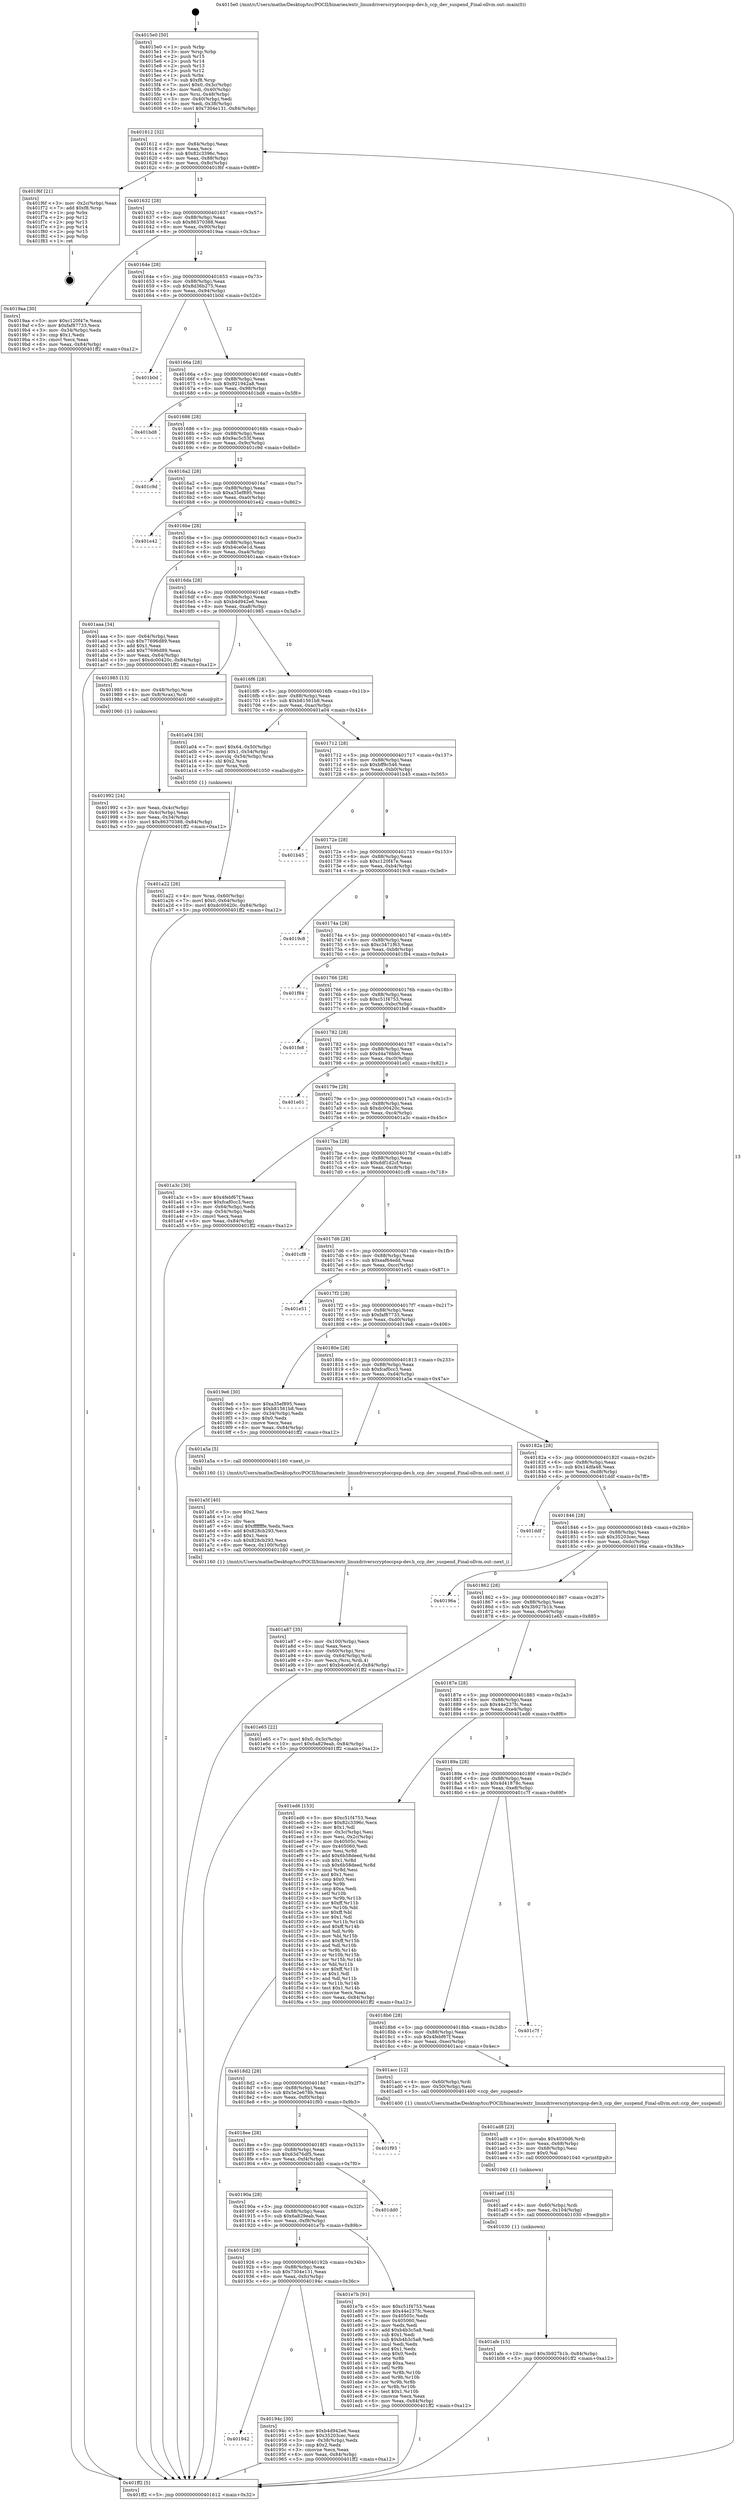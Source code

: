 digraph "0x4015e0" {
  label = "0x4015e0 (/mnt/c/Users/mathe/Desktop/tcc/POCII/binaries/extr_linuxdriverscryptoccpsp-dev.h_ccp_dev_suspend_Final-ollvm.out::main(0))"
  labelloc = "t"
  node[shape=record]

  Entry [label="",width=0.3,height=0.3,shape=circle,fillcolor=black,style=filled]
  "0x401612" [label="{
     0x401612 [32]\l
     | [instrs]\l
     &nbsp;&nbsp;0x401612 \<+6\>: mov -0x84(%rbp),%eax\l
     &nbsp;&nbsp;0x401618 \<+2\>: mov %eax,%ecx\l
     &nbsp;&nbsp;0x40161a \<+6\>: sub $0x82c3396c,%ecx\l
     &nbsp;&nbsp;0x401620 \<+6\>: mov %eax,-0x88(%rbp)\l
     &nbsp;&nbsp;0x401626 \<+6\>: mov %ecx,-0x8c(%rbp)\l
     &nbsp;&nbsp;0x40162c \<+6\>: je 0000000000401f6f \<main+0x98f\>\l
  }"]
  "0x401f6f" [label="{
     0x401f6f [21]\l
     | [instrs]\l
     &nbsp;&nbsp;0x401f6f \<+3\>: mov -0x2c(%rbp),%eax\l
     &nbsp;&nbsp;0x401f72 \<+7\>: add $0xf8,%rsp\l
     &nbsp;&nbsp;0x401f79 \<+1\>: pop %rbx\l
     &nbsp;&nbsp;0x401f7a \<+2\>: pop %r12\l
     &nbsp;&nbsp;0x401f7c \<+2\>: pop %r13\l
     &nbsp;&nbsp;0x401f7e \<+2\>: pop %r14\l
     &nbsp;&nbsp;0x401f80 \<+2\>: pop %r15\l
     &nbsp;&nbsp;0x401f82 \<+1\>: pop %rbp\l
     &nbsp;&nbsp;0x401f83 \<+1\>: ret\l
  }"]
  "0x401632" [label="{
     0x401632 [28]\l
     | [instrs]\l
     &nbsp;&nbsp;0x401632 \<+5\>: jmp 0000000000401637 \<main+0x57\>\l
     &nbsp;&nbsp;0x401637 \<+6\>: mov -0x88(%rbp),%eax\l
     &nbsp;&nbsp;0x40163d \<+5\>: sub $0x86370388,%eax\l
     &nbsp;&nbsp;0x401642 \<+6\>: mov %eax,-0x90(%rbp)\l
     &nbsp;&nbsp;0x401648 \<+6\>: je 00000000004019aa \<main+0x3ca\>\l
  }"]
  Exit [label="",width=0.3,height=0.3,shape=circle,fillcolor=black,style=filled,peripheries=2]
  "0x4019aa" [label="{
     0x4019aa [30]\l
     | [instrs]\l
     &nbsp;&nbsp;0x4019aa \<+5\>: mov $0xc120f47e,%eax\l
     &nbsp;&nbsp;0x4019af \<+5\>: mov $0xfaf87733,%ecx\l
     &nbsp;&nbsp;0x4019b4 \<+3\>: mov -0x34(%rbp),%edx\l
     &nbsp;&nbsp;0x4019b7 \<+3\>: cmp $0x1,%edx\l
     &nbsp;&nbsp;0x4019ba \<+3\>: cmovl %ecx,%eax\l
     &nbsp;&nbsp;0x4019bd \<+6\>: mov %eax,-0x84(%rbp)\l
     &nbsp;&nbsp;0x4019c3 \<+5\>: jmp 0000000000401ff2 \<main+0xa12\>\l
  }"]
  "0x40164e" [label="{
     0x40164e [28]\l
     | [instrs]\l
     &nbsp;&nbsp;0x40164e \<+5\>: jmp 0000000000401653 \<main+0x73\>\l
     &nbsp;&nbsp;0x401653 \<+6\>: mov -0x88(%rbp),%eax\l
     &nbsp;&nbsp;0x401659 \<+5\>: sub $0x8d36b275,%eax\l
     &nbsp;&nbsp;0x40165e \<+6\>: mov %eax,-0x94(%rbp)\l
     &nbsp;&nbsp;0x401664 \<+6\>: je 0000000000401b0d \<main+0x52d\>\l
  }"]
  "0x401afe" [label="{
     0x401afe [15]\l
     | [instrs]\l
     &nbsp;&nbsp;0x401afe \<+10\>: movl $0x3b927b1b,-0x84(%rbp)\l
     &nbsp;&nbsp;0x401b08 \<+5\>: jmp 0000000000401ff2 \<main+0xa12\>\l
  }"]
  "0x401b0d" [label="{
     0x401b0d\l
  }", style=dashed]
  "0x40166a" [label="{
     0x40166a [28]\l
     | [instrs]\l
     &nbsp;&nbsp;0x40166a \<+5\>: jmp 000000000040166f \<main+0x8f\>\l
     &nbsp;&nbsp;0x40166f \<+6\>: mov -0x88(%rbp),%eax\l
     &nbsp;&nbsp;0x401675 \<+5\>: sub $0x921942a8,%eax\l
     &nbsp;&nbsp;0x40167a \<+6\>: mov %eax,-0x98(%rbp)\l
     &nbsp;&nbsp;0x401680 \<+6\>: je 0000000000401bd8 \<main+0x5f8\>\l
  }"]
  "0x401aef" [label="{
     0x401aef [15]\l
     | [instrs]\l
     &nbsp;&nbsp;0x401aef \<+4\>: mov -0x60(%rbp),%rdi\l
     &nbsp;&nbsp;0x401af3 \<+6\>: mov %eax,-0x104(%rbp)\l
     &nbsp;&nbsp;0x401af9 \<+5\>: call 0000000000401030 \<free@plt\>\l
     | [calls]\l
     &nbsp;&nbsp;0x401030 \{1\} (unknown)\l
  }"]
  "0x401bd8" [label="{
     0x401bd8\l
  }", style=dashed]
  "0x401686" [label="{
     0x401686 [28]\l
     | [instrs]\l
     &nbsp;&nbsp;0x401686 \<+5\>: jmp 000000000040168b \<main+0xab\>\l
     &nbsp;&nbsp;0x40168b \<+6\>: mov -0x88(%rbp),%eax\l
     &nbsp;&nbsp;0x401691 \<+5\>: sub $0x9ac5c53f,%eax\l
     &nbsp;&nbsp;0x401696 \<+6\>: mov %eax,-0x9c(%rbp)\l
     &nbsp;&nbsp;0x40169c \<+6\>: je 0000000000401c9d \<main+0x6bd\>\l
  }"]
  "0x401ad8" [label="{
     0x401ad8 [23]\l
     | [instrs]\l
     &nbsp;&nbsp;0x401ad8 \<+10\>: movabs $0x4030d6,%rdi\l
     &nbsp;&nbsp;0x401ae2 \<+3\>: mov %eax,-0x68(%rbp)\l
     &nbsp;&nbsp;0x401ae5 \<+3\>: mov -0x68(%rbp),%esi\l
     &nbsp;&nbsp;0x401ae8 \<+2\>: mov $0x0,%al\l
     &nbsp;&nbsp;0x401aea \<+5\>: call 0000000000401040 \<printf@plt\>\l
     | [calls]\l
     &nbsp;&nbsp;0x401040 \{1\} (unknown)\l
  }"]
  "0x401c9d" [label="{
     0x401c9d\l
  }", style=dashed]
  "0x4016a2" [label="{
     0x4016a2 [28]\l
     | [instrs]\l
     &nbsp;&nbsp;0x4016a2 \<+5\>: jmp 00000000004016a7 \<main+0xc7\>\l
     &nbsp;&nbsp;0x4016a7 \<+6\>: mov -0x88(%rbp),%eax\l
     &nbsp;&nbsp;0x4016ad \<+5\>: sub $0xa35ef895,%eax\l
     &nbsp;&nbsp;0x4016b2 \<+6\>: mov %eax,-0xa0(%rbp)\l
     &nbsp;&nbsp;0x4016b8 \<+6\>: je 0000000000401e42 \<main+0x862\>\l
  }"]
  "0x401a87" [label="{
     0x401a87 [35]\l
     | [instrs]\l
     &nbsp;&nbsp;0x401a87 \<+6\>: mov -0x100(%rbp),%ecx\l
     &nbsp;&nbsp;0x401a8d \<+3\>: imul %eax,%ecx\l
     &nbsp;&nbsp;0x401a90 \<+4\>: mov -0x60(%rbp),%rsi\l
     &nbsp;&nbsp;0x401a94 \<+4\>: movslq -0x64(%rbp),%rdi\l
     &nbsp;&nbsp;0x401a98 \<+3\>: mov %ecx,(%rsi,%rdi,4)\l
     &nbsp;&nbsp;0x401a9b \<+10\>: movl $0xb4ce0e1d,-0x84(%rbp)\l
     &nbsp;&nbsp;0x401aa5 \<+5\>: jmp 0000000000401ff2 \<main+0xa12\>\l
  }"]
  "0x401e42" [label="{
     0x401e42\l
  }", style=dashed]
  "0x4016be" [label="{
     0x4016be [28]\l
     | [instrs]\l
     &nbsp;&nbsp;0x4016be \<+5\>: jmp 00000000004016c3 \<main+0xe3\>\l
     &nbsp;&nbsp;0x4016c3 \<+6\>: mov -0x88(%rbp),%eax\l
     &nbsp;&nbsp;0x4016c9 \<+5\>: sub $0xb4ce0e1d,%eax\l
     &nbsp;&nbsp;0x4016ce \<+6\>: mov %eax,-0xa4(%rbp)\l
     &nbsp;&nbsp;0x4016d4 \<+6\>: je 0000000000401aaa \<main+0x4ca\>\l
  }"]
  "0x401a5f" [label="{
     0x401a5f [40]\l
     | [instrs]\l
     &nbsp;&nbsp;0x401a5f \<+5\>: mov $0x2,%ecx\l
     &nbsp;&nbsp;0x401a64 \<+1\>: cltd\l
     &nbsp;&nbsp;0x401a65 \<+2\>: idiv %ecx\l
     &nbsp;&nbsp;0x401a67 \<+6\>: imul $0xfffffffe,%edx,%ecx\l
     &nbsp;&nbsp;0x401a6d \<+6\>: add $0x828cb293,%ecx\l
     &nbsp;&nbsp;0x401a73 \<+3\>: add $0x1,%ecx\l
     &nbsp;&nbsp;0x401a76 \<+6\>: sub $0x828cb293,%ecx\l
     &nbsp;&nbsp;0x401a7c \<+6\>: mov %ecx,-0x100(%rbp)\l
     &nbsp;&nbsp;0x401a82 \<+5\>: call 0000000000401160 \<next_i\>\l
     | [calls]\l
     &nbsp;&nbsp;0x401160 \{1\} (/mnt/c/Users/mathe/Desktop/tcc/POCII/binaries/extr_linuxdriverscryptoccpsp-dev.h_ccp_dev_suspend_Final-ollvm.out::next_i)\l
  }"]
  "0x401aaa" [label="{
     0x401aaa [34]\l
     | [instrs]\l
     &nbsp;&nbsp;0x401aaa \<+3\>: mov -0x64(%rbp),%eax\l
     &nbsp;&nbsp;0x401aad \<+5\>: sub $0x77696d89,%eax\l
     &nbsp;&nbsp;0x401ab2 \<+3\>: add $0x1,%eax\l
     &nbsp;&nbsp;0x401ab5 \<+5\>: add $0x77696d89,%eax\l
     &nbsp;&nbsp;0x401aba \<+3\>: mov %eax,-0x64(%rbp)\l
     &nbsp;&nbsp;0x401abd \<+10\>: movl $0xdc00420c,-0x84(%rbp)\l
     &nbsp;&nbsp;0x401ac7 \<+5\>: jmp 0000000000401ff2 \<main+0xa12\>\l
  }"]
  "0x4016da" [label="{
     0x4016da [28]\l
     | [instrs]\l
     &nbsp;&nbsp;0x4016da \<+5\>: jmp 00000000004016df \<main+0xff\>\l
     &nbsp;&nbsp;0x4016df \<+6\>: mov -0x88(%rbp),%eax\l
     &nbsp;&nbsp;0x4016e5 \<+5\>: sub $0xb4d942e6,%eax\l
     &nbsp;&nbsp;0x4016ea \<+6\>: mov %eax,-0xa8(%rbp)\l
     &nbsp;&nbsp;0x4016f0 \<+6\>: je 0000000000401985 \<main+0x3a5\>\l
  }"]
  "0x401a22" [label="{
     0x401a22 [26]\l
     | [instrs]\l
     &nbsp;&nbsp;0x401a22 \<+4\>: mov %rax,-0x60(%rbp)\l
     &nbsp;&nbsp;0x401a26 \<+7\>: movl $0x0,-0x64(%rbp)\l
     &nbsp;&nbsp;0x401a2d \<+10\>: movl $0xdc00420c,-0x84(%rbp)\l
     &nbsp;&nbsp;0x401a37 \<+5\>: jmp 0000000000401ff2 \<main+0xa12\>\l
  }"]
  "0x401985" [label="{
     0x401985 [13]\l
     | [instrs]\l
     &nbsp;&nbsp;0x401985 \<+4\>: mov -0x48(%rbp),%rax\l
     &nbsp;&nbsp;0x401989 \<+4\>: mov 0x8(%rax),%rdi\l
     &nbsp;&nbsp;0x40198d \<+5\>: call 0000000000401060 \<atoi@plt\>\l
     | [calls]\l
     &nbsp;&nbsp;0x401060 \{1\} (unknown)\l
  }"]
  "0x4016f6" [label="{
     0x4016f6 [28]\l
     | [instrs]\l
     &nbsp;&nbsp;0x4016f6 \<+5\>: jmp 00000000004016fb \<main+0x11b\>\l
     &nbsp;&nbsp;0x4016fb \<+6\>: mov -0x88(%rbp),%eax\l
     &nbsp;&nbsp;0x401701 \<+5\>: sub $0xb81561b8,%eax\l
     &nbsp;&nbsp;0x401706 \<+6\>: mov %eax,-0xac(%rbp)\l
     &nbsp;&nbsp;0x40170c \<+6\>: je 0000000000401a04 \<main+0x424\>\l
  }"]
  "0x401992" [label="{
     0x401992 [24]\l
     | [instrs]\l
     &nbsp;&nbsp;0x401992 \<+3\>: mov %eax,-0x4c(%rbp)\l
     &nbsp;&nbsp;0x401995 \<+3\>: mov -0x4c(%rbp),%eax\l
     &nbsp;&nbsp;0x401998 \<+3\>: mov %eax,-0x34(%rbp)\l
     &nbsp;&nbsp;0x40199b \<+10\>: movl $0x86370388,-0x84(%rbp)\l
     &nbsp;&nbsp;0x4019a5 \<+5\>: jmp 0000000000401ff2 \<main+0xa12\>\l
  }"]
  "0x401a04" [label="{
     0x401a04 [30]\l
     | [instrs]\l
     &nbsp;&nbsp;0x401a04 \<+7\>: movl $0x64,-0x50(%rbp)\l
     &nbsp;&nbsp;0x401a0b \<+7\>: movl $0x1,-0x54(%rbp)\l
     &nbsp;&nbsp;0x401a12 \<+4\>: movslq -0x54(%rbp),%rax\l
     &nbsp;&nbsp;0x401a16 \<+4\>: shl $0x2,%rax\l
     &nbsp;&nbsp;0x401a1a \<+3\>: mov %rax,%rdi\l
     &nbsp;&nbsp;0x401a1d \<+5\>: call 0000000000401050 \<malloc@plt\>\l
     | [calls]\l
     &nbsp;&nbsp;0x401050 \{1\} (unknown)\l
  }"]
  "0x401712" [label="{
     0x401712 [28]\l
     | [instrs]\l
     &nbsp;&nbsp;0x401712 \<+5\>: jmp 0000000000401717 \<main+0x137\>\l
     &nbsp;&nbsp;0x401717 \<+6\>: mov -0x88(%rbp),%eax\l
     &nbsp;&nbsp;0x40171d \<+5\>: sub $0xbff9c546,%eax\l
     &nbsp;&nbsp;0x401722 \<+6\>: mov %eax,-0xb0(%rbp)\l
     &nbsp;&nbsp;0x401728 \<+6\>: je 0000000000401b45 \<main+0x565\>\l
  }"]
  "0x4015e0" [label="{
     0x4015e0 [50]\l
     | [instrs]\l
     &nbsp;&nbsp;0x4015e0 \<+1\>: push %rbp\l
     &nbsp;&nbsp;0x4015e1 \<+3\>: mov %rsp,%rbp\l
     &nbsp;&nbsp;0x4015e4 \<+2\>: push %r15\l
     &nbsp;&nbsp;0x4015e6 \<+2\>: push %r14\l
     &nbsp;&nbsp;0x4015e8 \<+2\>: push %r13\l
     &nbsp;&nbsp;0x4015ea \<+2\>: push %r12\l
     &nbsp;&nbsp;0x4015ec \<+1\>: push %rbx\l
     &nbsp;&nbsp;0x4015ed \<+7\>: sub $0xf8,%rsp\l
     &nbsp;&nbsp;0x4015f4 \<+7\>: movl $0x0,-0x3c(%rbp)\l
     &nbsp;&nbsp;0x4015fb \<+3\>: mov %edi,-0x40(%rbp)\l
     &nbsp;&nbsp;0x4015fe \<+4\>: mov %rsi,-0x48(%rbp)\l
     &nbsp;&nbsp;0x401602 \<+3\>: mov -0x40(%rbp),%edi\l
     &nbsp;&nbsp;0x401605 \<+3\>: mov %edi,-0x38(%rbp)\l
     &nbsp;&nbsp;0x401608 \<+10\>: movl $0x7304e131,-0x84(%rbp)\l
  }"]
  "0x401b45" [label="{
     0x401b45\l
  }", style=dashed]
  "0x40172e" [label="{
     0x40172e [28]\l
     | [instrs]\l
     &nbsp;&nbsp;0x40172e \<+5\>: jmp 0000000000401733 \<main+0x153\>\l
     &nbsp;&nbsp;0x401733 \<+6\>: mov -0x88(%rbp),%eax\l
     &nbsp;&nbsp;0x401739 \<+5\>: sub $0xc120f47e,%eax\l
     &nbsp;&nbsp;0x40173e \<+6\>: mov %eax,-0xb4(%rbp)\l
     &nbsp;&nbsp;0x401744 \<+6\>: je 00000000004019c8 \<main+0x3e8\>\l
  }"]
  "0x401ff2" [label="{
     0x401ff2 [5]\l
     | [instrs]\l
     &nbsp;&nbsp;0x401ff2 \<+5\>: jmp 0000000000401612 \<main+0x32\>\l
  }"]
  "0x4019c8" [label="{
     0x4019c8\l
  }", style=dashed]
  "0x40174a" [label="{
     0x40174a [28]\l
     | [instrs]\l
     &nbsp;&nbsp;0x40174a \<+5\>: jmp 000000000040174f \<main+0x16f\>\l
     &nbsp;&nbsp;0x40174f \<+6\>: mov -0x88(%rbp),%eax\l
     &nbsp;&nbsp;0x401755 \<+5\>: sub $0xc3471f63,%eax\l
     &nbsp;&nbsp;0x40175a \<+6\>: mov %eax,-0xb8(%rbp)\l
     &nbsp;&nbsp;0x401760 \<+6\>: je 0000000000401f84 \<main+0x9a4\>\l
  }"]
  "0x401942" [label="{
     0x401942\l
  }", style=dashed]
  "0x401f84" [label="{
     0x401f84\l
  }", style=dashed]
  "0x401766" [label="{
     0x401766 [28]\l
     | [instrs]\l
     &nbsp;&nbsp;0x401766 \<+5\>: jmp 000000000040176b \<main+0x18b\>\l
     &nbsp;&nbsp;0x40176b \<+6\>: mov -0x88(%rbp),%eax\l
     &nbsp;&nbsp;0x401771 \<+5\>: sub $0xc51f4753,%eax\l
     &nbsp;&nbsp;0x401776 \<+6\>: mov %eax,-0xbc(%rbp)\l
     &nbsp;&nbsp;0x40177c \<+6\>: je 0000000000401fe8 \<main+0xa08\>\l
  }"]
  "0x40194c" [label="{
     0x40194c [30]\l
     | [instrs]\l
     &nbsp;&nbsp;0x40194c \<+5\>: mov $0xb4d942e6,%eax\l
     &nbsp;&nbsp;0x401951 \<+5\>: mov $0x35203cec,%ecx\l
     &nbsp;&nbsp;0x401956 \<+3\>: mov -0x38(%rbp),%edx\l
     &nbsp;&nbsp;0x401959 \<+3\>: cmp $0x2,%edx\l
     &nbsp;&nbsp;0x40195c \<+3\>: cmovne %ecx,%eax\l
     &nbsp;&nbsp;0x40195f \<+6\>: mov %eax,-0x84(%rbp)\l
     &nbsp;&nbsp;0x401965 \<+5\>: jmp 0000000000401ff2 \<main+0xa12\>\l
  }"]
  "0x401fe8" [label="{
     0x401fe8\l
  }", style=dashed]
  "0x401782" [label="{
     0x401782 [28]\l
     | [instrs]\l
     &nbsp;&nbsp;0x401782 \<+5\>: jmp 0000000000401787 \<main+0x1a7\>\l
     &nbsp;&nbsp;0x401787 \<+6\>: mov -0x88(%rbp),%eax\l
     &nbsp;&nbsp;0x40178d \<+5\>: sub $0xd4a76bb0,%eax\l
     &nbsp;&nbsp;0x401792 \<+6\>: mov %eax,-0xc0(%rbp)\l
     &nbsp;&nbsp;0x401798 \<+6\>: je 0000000000401e01 \<main+0x821\>\l
  }"]
  "0x401926" [label="{
     0x401926 [28]\l
     | [instrs]\l
     &nbsp;&nbsp;0x401926 \<+5\>: jmp 000000000040192b \<main+0x34b\>\l
     &nbsp;&nbsp;0x40192b \<+6\>: mov -0x88(%rbp),%eax\l
     &nbsp;&nbsp;0x401931 \<+5\>: sub $0x7304e131,%eax\l
     &nbsp;&nbsp;0x401936 \<+6\>: mov %eax,-0xfc(%rbp)\l
     &nbsp;&nbsp;0x40193c \<+6\>: je 000000000040194c \<main+0x36c\>\l
  }"]
  "0x401e01" [label="{
     0x401e01\l
  }", style=dashed]
  "0x40179e" [label="{
     0x40179e [28]\l
     | [instrs]\l
     &nbsp;&nbsp;0x40179e \<+5\>: jmp 00000000004017a3 \<main+0x1c3\>\l
     &nbsp;&nbsp;0x4017a3 \<+6\>: mov -0x88(%rbp),%eax\l
     &nbsp;&nbsp;0x4017a9 \<+5\>: sub $0xdc00420c,%eax\l
     &nbsp;&nbsp;0x4017ae \<+6\>: mov %eax,-0xc4(%rbp)\l
     &nbsp;&nbsp;0x4017b4 \<+6\>: je 0000000000401a3c \<main+0x45c\>\l
  }"]
  "0x401e7b" [label="{
     0x401e7b [91]\l
     | [instrs]\l
     &nbsp;&nbsp;0x401e7b \<+5\>: mov $0xc51f4753,%eax\l
     &nbsp;&nbsp;0x401e80 \<+5\>: mov $0x44e237fc,%ecx\l
     &nbsp;&nbsp;0x401e85 \<+7\>: mov 0x40505c,%edx\l
     &nbsp;&nbsp;0x401e8c \<+7\>: mov 0x405060,%esi\l
     &nbsp;&nbsp;0x401e93 \<+2\>: mov %edx,%edi\l
     &nbsp;&nbsp;0x401e95 \<+6\>: add $0xb4b3c5a8,%edi\l
     &nbsp;&nbsp;0x401e9b \<+3\>: sub $0x1,%edi\l
     &nbsp;&nbsp;0x401e9e \<+6\>: sub $0xb4b3c5a8,%edi\l
     &nbsp;&nbsp;0x401ea4 \<+3\>: imul %edi,%edx\l
     &nbsp;&nbsp;0x401ea7 \<+3\>: and $0x1,%edx\l
     &nbsp;&nbsp;0x401eaa \<+3\>: cmp $0x0,%edx\l
     &nbsp;&nbsp;0x401ead \<+4\>: sete %r8b\l
     &nbsp;&nbsp;0x401eb1 \<+3\>: cmp $0xa,%esi\l
     &nbsp;&nbsp;0x401eb4 \<+4\>: setl %r9b\l
     &nbsp;&nbsp;0x401eb8 \<+3\>: mov %r8b,%r10b\l
     &nbsp;&nbsp;0x401ebb \<+3\>: and %r9b,%r10b\l
     &nbsp;&nbsp;0x401ebe \<+3\>: xor %r9b,%r8b\l
     &nbsp;&nbsp;0x401ec1 \<+3\>: or %r8b,%r10b\l
     &nbsp;&nbsp;0x401ec4 \<+4\>: test $0x1,%r10b\l
     &nbsp;&nbsp;0x401ec8 \<+3\>: cmovne %ecx,%eax\l
     &nbsp;&nbsp;0x401ecb \<+6\>: mov %eax,-0x84(%rbp)\l
     &nbsp;&nbsp;0x401ed1 \<+5\>: jmp 0000000000401ff2 \<main+0xa12\>\l
  }"]
  "0x401a3c" [label="{
     0x401a3c [30]\l
     | [instrs]\l
     &nbsp;&nbsp;0x401a3c \<+5\>: mov $0x4febf67f,%eax\l
     &nbsp;&nbsp;0x401a41 \<+5\>: mov $0xfcaf0cc3,%ecx\l
     &nbsp;&nbsp;0x401a46 \<+3\>: mov -0x64(%rbp),%edx\l
     &nbsp;&nbsp;0x401a49 \<+3\>: cmp -0x54(%rbp),%edx\l
     &nbsp;&nbsp;0x401a4c \<+3\>: cmovl %ecx,%eax\l
     &nbsp;&nbsp;0x401a4f \<+6\>: mov %eax,-0x84(%rbp)\l
     &nbsp;&nbsp;0x401a55 \<+5\>: jmp 0000000000401ff2 \<main+0xa12\>\l
  }"]
  "0x4017ba" [label="{
     0x4017ba [28]\l
     | [instrs]\l
     &nbsp;&nbsp;0x4017ba \<+5\>: jmp 00000000004017bf \<main+0x1df\>\l
     &nbsp;&nbsp;0x4017bf \<+6\>: mov -0x88(%rbp),%eax\l
     &nbsp;&nbsp;0x4017c5 \<+5\>: sub $0xddf1d2cf,%eax\l
     &nbsp;&nbsp;0x4017ca \<+6\>: mov %eax,-0xc8(%rbp)\l
     &nbsp;&nbsp;0x4017d0 \<+6\>: je 0000000000401cf8 \<main+0x718\>\l
  }"]
  "0x40190a" [label="{
     0x40190a [28]\l
     | [instrs]\l
     &nbsp;&nbsp;0x40190a \<+5\>: jmp 000000000040190f \<main+0x32f\>\l
     &nbsp;&nbsp;0x40190f \<+6\>: mov -0x88(%rbp),%eax\l
     &nbsp;&nbsp;0x401915 \<+5\>: sub $0x6a829eab,%eax\l
     &nbsp;&nbsp;0x40191a \<+6\>: mov %eax,-0xf8(%rbp)\l
     &nbsp;&nbsp;0x401920 \<+6\>: je 0000000000401e7b \<main+0x89b\>\l
  }"]
  "0x401cf8" [label="{
     0x401cf8\l
  }", style=dashed]
  "0x4017d6" [label="{
     0x4017d6 [28]\l
     | [instrs]\l
     &nbsp;&nbsp;0x4017d6 \<+5\>: jmp 00000000004017db \<main+0x1fb\>\l
     &nbsp;&nbsp;0x4017db \<+6\>: mov -0x88(%rbp),%eax\l
     &nbsp;&nbsp;0x4017e1 \<+5\>: sub $0xeaf64edd,%eax\l
     &nbsp;&nbsp;0x4017e6 \<+6\>: mov %eax,-0xcc(%rbp)\l
     &nbsp;&nbsp;0x4017ec \<+6\>: je 0000000000401e51 \<main+0x871\>\l
  }"]
  "0x401dd0" [label="{
     0x401dd0\l
  }", style=dashed]
  "0x401e51" [label="{
     0x401e51\l
  }", style=dashed]
  "0x4017f2" [label="{
     0x4017f2 [28]\l
     | [instrs]\l
     &nbsp;&nbsp;0x4017f2 \<+5\>: jmp 00000000004017f7 \<main+0x217\>\l
     &nbsp;&nbsp;0x4017f7 \<+6\>: mov -0x88(%rbp),%eax\l
     &nbsp;&nbsp;0x4017fd \<+5\>: sub $0xfaf87733,%eax\l
     &nbsp;&nbsp;0x401802 \<+6\>: mov %eax,-0xd0(%rbp)\l
     &nbsp;&nbsp;0x401808 \<+6\>: je 00000000004019e6 \<main+0x406\>\l
  }"]
  "0x4018ee" [label="{
     0x4018ee [28]\l
     | [instrs]\l
     &nbsp;&nbsp;0x4018ee \<+5\>: jmp 00000000004018f3 \<main+0x313\>\l
     &nbsp;&nbsp;0x4018f3 \<+6\>: mov -0x88(%rbp),%eax\l
     &nbsp;&nbsp;0x4018f9 \<+5\>: sub $0x63d76df5,%eax\l
     &nbsp;&nbsp;0x4018fe \<+6\>: mov %eax,-0xf4(%rbp)\l
     &nbsp;&nbsp;0x401904 \<+6\>: je 0000000000401dd0 \<main+0x7f0\>\l
  }"]
  "0x4019e6" [label="{
     0x4019e6 [30]\l
     | [instrs]\l
     &nbsp;&nbsp;0x4019e6 \<+5\>: mov $0xa35ef895,%eax\l
     &nbsp;&nbsp;0x4019eb \<+5\>: mov $0xb81561b8,%ecx\l
     &nbsp;&nbsp;0x4019f0 \<+3\>: mov -0x34(%rbp),%edx\l
     &nbsp;&nbsp;0x4019f3 \<+3\>: cmp $0x0,%edx\l
     &nbsp;&nbsp;0x4019f6 \<+3\>: cmove %ecx,%eax\l
     &nbsp;&nbsp;0x4019f9 \<+6\>: mov %eax,-0x84(%rbp)\l
     &nbsp;&nbsp;0x4019ff \<+5\>: jmp 0000000000401ff2 \<main+0xa12\>\l
  }"]
  "0x40180e" [label="{
     0x40180e [28]\l
     | [instrs]\l
     &nbsp;&nbsp;0x40180e \<+5\>: jmp 0000000000401813 \<main+0x233\>\l
     &nbsp;&nbsp;0x401813 \<+6\>: mov -0x88(%rbp),%eax\l
     &nbsp;&nbsp;0x401819 \<+5\>: sub $0xfcaf0cc3,%eax\l
     &nbsp;&nbsp;0x40181e \<+6\>: mov %eax,-0xd4(%rbp)\l
     &nbsp;&nbsp;0x401824 \<+6\>: je 0000000000401a5a \<main+0x47a\>\l
  }"]
  "0x401f93" [label="{
     0x401f93\l
  }", style=dashed]
  "0x401a5a" [label="{
     0x401a5a [5]\l
     | [instrs]\l
     &nbsp;&nbsp;0x401a5a \<+5\>: call 0000000000401160 \<next_i\>\l
     | [calls]\l
     &nbsp;&nbsp;0x401160 \{1\} (/mnt/c/Users/mathe/Desktop/tcc/POCII/binaries/extr_linuxdriverscryptoccpsp-dev.h_ccp_dev_suspend_Final-ollvm.out::next_i)\l
  }"]
  "0x40182a" [label="{
     0x40182a [28]\l
     | [instrs]\l
     &nbsp;&nbsp;0x40182a \<+5\>: jmp 000000000040182f \<main+0x24f\>\l
     &nbsp;&nbsp;0x40182f \<+6\>: mov -0x88(%rbp),%eax\l
     &nbsp;&nbsp;0x401835 \<+5\>: sub $0x14dfa48,%eax\l
     &nbsp;&nbsp;0x40183a \<+6\>: mov %eax,-0xd8(%rbp)\l
     &nbsp;&nbsp;0x401840 \<+6\>: je 0000000000401ddf \<main+0x7ff\>\l
  }"]
  "0x4018d2" [label="{
     0x4018d2 [28]\l
     | [instrs]\l
     &nbsp;&nbsp;0x4018d2 \<+5\>: jmp 00000000004018d7 \<main+0x2f7\>\l
     &nbsp;&nbsp;0x4018d7 \<+6\>: mov -0x88(%rbp),%eax\l
     &nbsp;&nbsp;0x4018dd \<+5\>: sub $0x5e2e678b,%eax\l
     &nbsp;&nbsp;0x4018e2 \<+6\>: mov %eax,-0xf0(%rbp)\l
     &nbsp;&nbsp;0x4018e8 \<+6\>: je 0000000000401f93 \<main+0x9b3\>\l
  }"]
  "0x401ddf" [label="{
     0x401ddf\l
  }", style=dashed]
  "0x401846" [label="{
     0x401846 [28]\l
     | [instrs]\l
     &nbsp;&nbsp;0x401846 \<+5\>: jmp 000000000040184b \<main+0x26b\>\l
     &nbsp;&nbsp;0x40184b \<+6\>: mov -0x88(%rbp),%eax\l
     &nbsp;&nbsp;0x401851 \<+5\>: sub $0x35203cec,%eax\l
     &nbsp;&nbsp;0x401856 \<+6\>: mov %eax,-0xdc(%rbp)\l
     &nbsp;&nbsp;0x40185c \<+6\>: je 000000000040196a \<main+0x38a\>\l
  }"]
  "0x401acc" [label="{
     0x401acc [12]\l
     | [instrs]\l
     &nbsp;&nbsp;0x401acc \<+4\>: mov -0x60(%rbp),%rdi\l
     &nbsp;&nbsp;0x401ad0 \<+3\>: mov -0x50(%rbp),%esi\l
     &nbsp;&nbsp;0x401ad3 \<+5\>: call 0000000000401400 \<ccp_dev_suspend\>\l
     | [calls]\l
     &nbsp;&nbsp;0x401400 \{1\} (/mnt/c/Users/mathe/Desktop/tcc/POCII/binaries/extr_linuxdriverscryptoccpsp-dev.h_ccp_dev_suspend_Final-ollvm.out::ccp_dev_suspend)\l
  }"]
  "0x40196a" [label="{
     0x40196a\l
  }", style=dashed]
  "0x401862" [label="{
     0x401862 [28]\l
     | [instrs]\l
     &nbsp;&nbsp;0x401862 \<+5\>: jmp 0000000000401867 \<main+0x287\>\l
     &nbsp;&nbsp;0x401867 \<+6\>: mov -0x88(%rbp),%eax\l
     &nbsp;&nbsp;0x40186d \<+5\>: sub $0x3b927b1b,%eax\l
     &nbsp;&nbsp;0x401872 \<+6\>: mov %eax,-0xe0(%rbp)\l
     &nbsp;&nbsp;0x401878 \<+6\>: je 0000000000401e65 \<main+0x885\>\l
  }"]
  "0x4018b6" [label="{
     0x4018b6 [28]\l
     | [instrs]\l
     &nbsp;&nbsp;0x4018b6 \<+5\>: jmp 00000000004018bb \<main+0x2db\>\l
     &nbsp;&nbsp;0x4018bb \<+6\>: mov -0x88(%rbp),%eax\l
     &nbsp;&nbsp;0x4018c1 \<+5\>: sub $0x4febf67f,%eax\l
     &nbsp;&nbsp;0x4018c6 \<+6\>: mov %eax,-0xec(%rbp)\l
     &nbsp;&nbsp;0x4018cc \<+6\>: je 0000000000401acc \<main+0x4ec\>\l
  }"]
  "0x401e65" [label="{
     0x401e65 [22]\l
     | [instrs]\l
     &nbsp;&nbsp;0x401e65 \<+7\>: movl $0x0,-0x3c(%rbp)\l
     &nbsp;&nbsp;0x401e6c \<+10\>: movl $0x6a829eab,-0x84(%rbp)\l
     &nbsp;&nbsp;0x401e76 \<+5\>: jmp 0000000000401ff2 \<main+0xa12\>\l
  }"]
  "0x40187e" [label="{
     0x40187e [28]\l
     | [instrs]\l
     &nbsp;&nbsp;0x40187e \<+5\>: jmp 0000000000401883 \<main+0x2a3\>\l
     &nbsp;&nbsp;0x401883 \<+6\>: mov -0x88(%rbp),%eax\l
     &nbsp;&nbsp;0x401889 \<+5\>: sub $0x44e237fc,%eax\l
     &nbsp;&nbsp;0x40188e \<+6\>: mov %eax,-0xe4(%rbp)\l
     &nbsp;&nbsp;0x401894 \<+6\>: je 0000000000401ed6 \<main+0x8f6\>\l
  }"]
  "0x401c7f" [label="{
     0x401c7f\l
  }", style=dashed]
  "0x401ed6" [label="{
     0x401ed6 [153]\l
     | [instrs]\l
     &nbsp;&nbsp;0x401ed6 \<+5\>: mov $0xc51f4753,%eax\l
     &nbsp;&nbsp;0x401edb \<+5\>: mov $0x82c3396c,%ecx\l
     &nbsp;&nbsp;0x401ee0 \<+2\>: mov $0x1,%dl\l
     &nbsp;&nbsp;0x401ee2 \<+3\>: mov -0x3c(%rbp),%esi\l
     &nbsp;&nbsp;0x401ee5 \<+3\>: mov %esi,-0x2c(%rbp)\l
     &nbsp;&nbsp;0x401ee8 \<+7\>: mov 0x40505c,%esi\l
     &nbsp;&nbsp;0x401eef \<+7\>: mov 0x405060,%edi\l
     &nbsp;&nbsp;0x401ef6 \<+3\>: mov %esi,%r8d\l
     &nbsp;&nbsp;0x401ef9 \<+7\>: add $0x6b58deed,%r8d\l
     &nbsp;&nbsp;0x401f00 \<+4\>: sub $0x1,%r8d\l
     &nbsp;&nbsp;0x401f04 \<+7\>: sub $0x6b58deed,%r8d\l
     &nbsp;&nbsp;0x401f0b \<+4\>: imul %r8d,%esi\l
     &nbsp;&nbsp;0x401f0f \<+3\>: and $0x1,%esi\l
     &nbsp;&nbsp;0x401f12 \<+3\>: cmp $0x0,%esi\l
     &nbsp;&nbsp;0x401f15 \<+4\>: sete %r9b\l
     &nbsp;&nbsp;0x401f19 \<+3\>: cmp $0xa,%edi\l
     &nbsp;&nbsp;0x401f1c \<+4\>: setl %r10b\l
     &nbsp;&nbsp;0x401f20 \<+3\>: mov %r9b,%r11b\l
     &nbsp;&nbsp;0x401f23 \<+4\>: xor $0xff,%r11b\l
     &nbsp;&nbsp;0x401f27 \<+3\>: mov %r10b,%bl\l
     &nbsp;&nbsp;0x401f2a \<+3\>: xor $0xff,%bl\l
     &nbsp;&nbsp;0x401f2d \<+3\>: xor $0x1,%dl\l
     &nbsp;&nbsp;0x401f30 \<+3\>: mov %r11b,%r14b\l
     &nbsp;&nbsp;0x401f33 \<+4\>: and $0xff,%r14b\l
     &nbsp;&nbsp;0x401f37 \<+3\>: and %dl,%r9b\l
     &nbsp;&nbsp;0x401f3a \<+3\>: mov %bl,%r15b\l
     &nbsp;&nbsp;0x401f3d \<+4\>: and $0xff,%r15b\l
     &nbsp;&nbsp;0x401f41 \<+3\>: and %dl,%r10b\l
     &nbsp;&nbsp;0x401f44 \<+3\>: or %r9b,%r14b\l
     &nbsp;&nbsp;0x401f47 \<+3\>: or %r10b,%r15b\l
     &nbsp;&nbsp;0x401f4a \<+3\>: xor %r15b,%r14b\l
     &nbsp;&nbsp;0x401f4d \<+3\>: or %bl,%r11b\l
     &nbsp;&nbsp;0x401f50 \<+4\>: xor $0xff,%r11b\l
     &nbsp;&nbsp;0x401f54 \<+3\>: or $0x1,%dl\l
     &nbsp;&nbsp;0x401f57 \<+3\>: and %dl,%r11b\l
     &nbsp;&nbsp;0x401f5a \<+3\>: or %r11b,%r14b\l
     &nbsp;&nbsp;0x401f5d \<+4\>: test $0x1,%r14b\l
     &nbsp;&nbsp;0x401f61 \<+3\>: cmovne %ecx,%eax\l
     &nbsp;&nbsp;0x401f64 \<+6\>: mov %eax,-0x84(%rbp)\l
     &nbsp;&nbsp;0x401f6a \<+5\>: jmp 0000000000401ff2 \<main+0xa12\>\l
  }"]
  "0x40189a" [label="{
     0x40189a [28]\l
     | [instrs]\l
     &nbsp;&nbsp;0x40189a \<+5\>: jmp 000000000040189f \<main+0x2bf\>\l
     &nbsp;&nbsp;0x40189f \<+6\>: mov -0x88(%rbp),%eax\l
     &nbsp;&nbsp;0x4018a5 \<+5\>: sub $0x4d41878c,%eax\l
     &nbsp;&nbsp;0x4018aa \<+6\>: mov %eax,-0xe8(%rbp)\l
     &nbsp;&nbsp;0x4018b0 \<+6\>: je 0000000000401c7f \<main+0x69f\>\l
  }"]
  Entry -> "0x4015e0" [label=" 1"]
  "0x401612" -> "0x401f6f" [label=" 1"]
  "0x401612" -> "0x401632" [label=" 13"]
  "0x401f6f" -> Exit [label=" 1"]
  "0x401632" -> "0x4019aa" [label=" 1"]
  "0x401632" -> "0x40164e" [label=" 12"]
  "0x401ed6" -> "0x401ff2" [label=" 1"]
  "0x40164e" -> "0x401b0d" [label=" 0"]
  "0x40164e" -> "0x40166a" [label=" 12"]
  "0x401e7b" -> "0x401ff2" [label=" 1"]
  "0x40166a" -> "0x401bd8" [label=" 0"]
  "0x40166a" -> "0x401686" [label=" 12"]
  "0x401e65" -> "0x401ff2" [label=" 1"]
  "0x401686" -> "0x401c9d" [label=" 0"]
  "0x401686" -> "0x4016a2" [label=" 12"]
  "0x401afe" -> "0x401ff2" [label=" 1"]
  "0x4016a2" -> "0x401e42" [label=" 0"]
  "0x4016a2" -> "0x4016be" [label=" 12"]
  "0x401aef" -> "0x401afe" [label=" 1"]
  "0x4016be" -> "0x401aaa" [label=" 1"]
  "0x4016be" -> "0x4016da" [label=" 11"]
  "0x401ad8" -> "0x401aef" [label=" 1"]
  "0x4016da" -> "0x401985" [label=" 1"]
  "0x4016da" -> "0x4016f6" [label=" 10"]
  "0x401acc" -> "0x401ad8" [label=" 1"]
  "0x4016f6" -> "0x401a04" [label=" 1"]
  "0x4016f6" -> "0x401712" [label=" 9"]
  "0x401aaa" -> "0x401ff2" [label=" 1"]
  "0x401712" -> "0x401b45" [label=" 0"]
  "0x401712" -> "0x40172e" [label=" 9"]
  "0x401a87" -> "0x401ff2" [label=" 1"]
  "0x40172e" -> "0x4019c8" [label=" 0"]
  "0x40172e" -> "0x40174a" [label=" 9"]
  "0x401a5f" -> "0x401a87" [label=" 1"]
  "0x40174a" -> "0x401f84" [label=" 0"]
  "0x40174a" -> "0x401766" [label=" 9"]
  "0x401a5a" -> "0x401a5f" [label=" 1"]
  "0x401766" -> "0x401fe8" [label=" 0"]
  "0x401766" -> "0x401782" [label=" 9"]
  "0x401a3c" -> "0x401ff2" [label=" 2"]
  "0x401782" -> "0x401e01" [label=" 0"]
  "0x401782" -> "0x40179e" [label=" 9"]
  "0x401a04" -> "0x401a22" [label=" 1"]
  "0x40179e" -> "0x401a3c" [label=" 2"]
  "0x40179e" -> "0x4017ba" [label=" 7"]
  "0x4019e6" -> "0x401ff2" [label=" 1"]
  "0x4017ba" -> "0x401cf8" [label=" 0"]
  "0x4017ba" -> "0x4017d6" [label=" 7"]
  "0x401992" -> "0x401ff2" [label=" 1"]
  "0x4017d6" -> "0x401e51" [label=" 0"]
  "0x4017d6" -> "0x4017f2" [label=" 7"]
  "0x401985" -> "0x401992" [label=" 1"]
  "0x4017f2" -> "0x4019e6" [label=" 1"]
  "0x4017f2" -> "0x40180e" [label=" 6"]
  "0x4015e0" -> "0x401612" [label=" 1"]
  "0x40180e" -> "0x401a5a" [label=" 1"]
  "0x40180e" -> "0x40182a" [label=" 5"]
  "0x40194c" -> "0x401ff2" [label=" 1"]
  "0x40182a" -> "0x401ddf" [label=" 0"]
  "0x40182a" -> "0x401846" [label=" 5"]
  "0x401926" -> "0x40194c" [label=" 1"]
  "0x401846" -> "0x40196a" [label=" 0"]
  "0x401846" -> "0x401862" [label=" 5"]
  "0x401a22" -> "0x401ff2" [label=" 1"]
  "0x401862" -> "0x401e65" [label=" 1"]
  "0x401862" -> "0x40187e" [label=" 4"]
  "0x40190a" -> "0x401e7b" [label=" 1"]
  "0x40187e" -> "0x401ed6" [label=" 1"]
  "0x40187e" -> "0x40189a" [label=" 3"]
  "0x4019aa" -> "0x401ff2" [label=" 1"]
  "0x40189a" -> "0x401c7f" [label=" 0"]
  "0x40189a" -> "0x4018b6" [label=" 3"]
  "0x40190a" -> "0x401926" [label=" 1"]
  "0x4018b6" -> "0x401acc" [label=" 1"]
  "0x4018b6" -> "0x4018d2" [label=" 2"]
  "0x401926" -> "0x401942" [label=" 0"]
  "0x4018d2" -> "0x401f93" [label=" 0"]
  "0x4018d2" -> "0x4018ee" [label=" 2"]
  "0x401ff2" -> "0x401612" [label=" 13"]
  "0x4018ee" -> "0x401dd0" [label=" 0"]
  "0x4018ee" -> "0x40190a" [label=" 2"]
}
